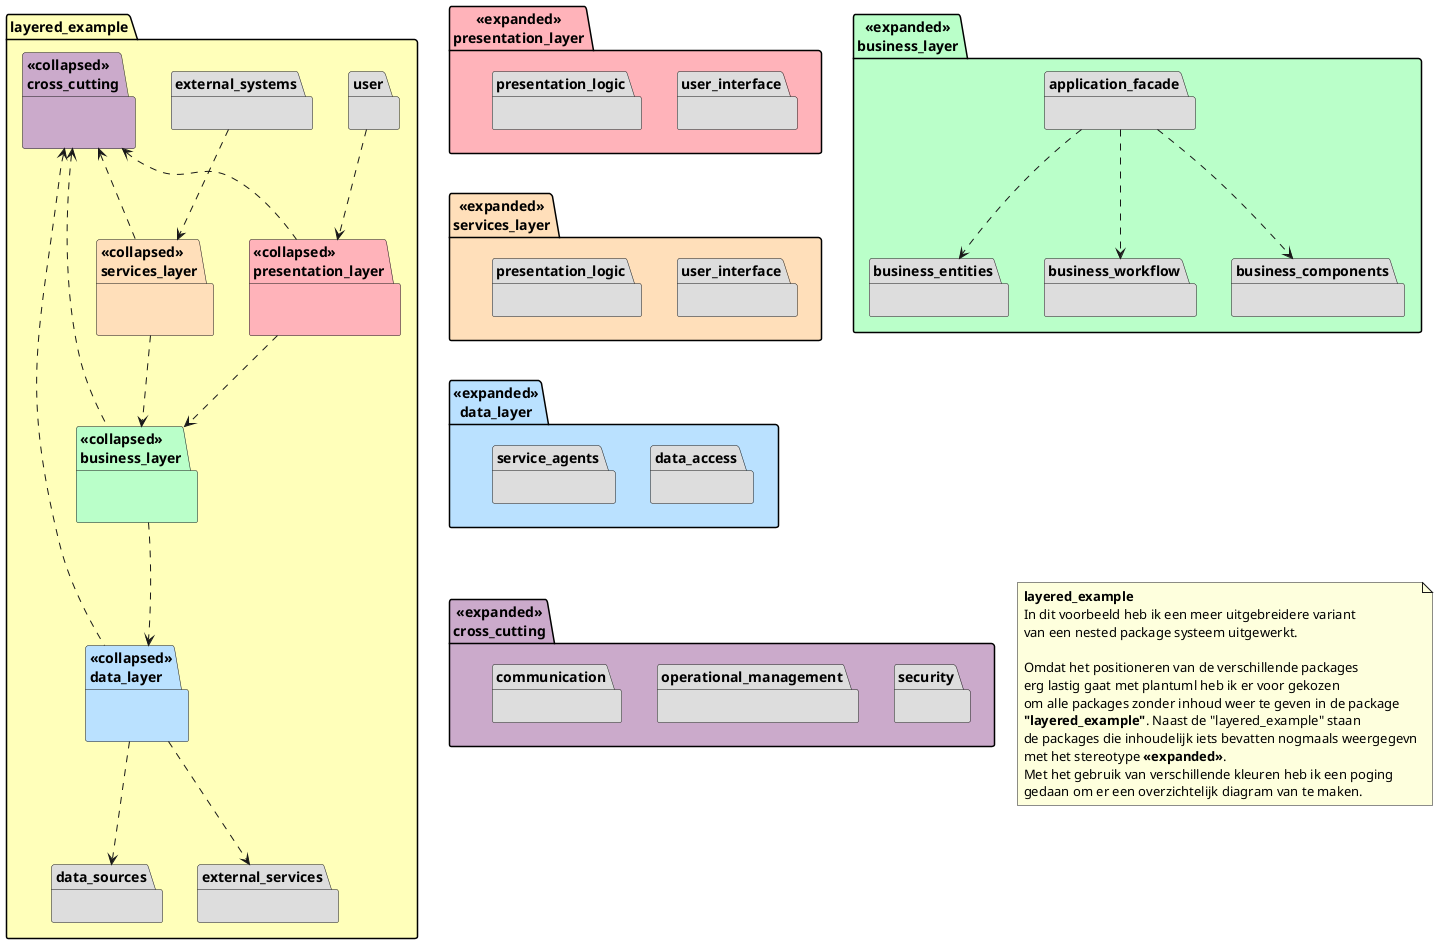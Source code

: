 @startuml
'https://plantuml.com/class-diagram

package layered_example as pkg0 #FFFFBA{
    package "user" as pkg1 #DDDDDD {}
    package "<<collapsed>>\npresentation_layer" as pkg2 #FFB3BA{}
    package "<<collapsed>>\nservices_layer" as pkg3 #FFDFBA{}
    package "external_systems" as pkg4 #DDDDDD {}

    package "<<collapsed>>\nbusiness_layer" as pkg5 #BAFFC9{}
    package "<<collapsed>>\ndata_layer" as pkg6 #BAE1FF{}
    package "<<collapsed>>\ncross_cutting" as pkg7 #CBAACB{}
    package "data_sources" as pkg8 #DDDDDD {}
    package "external_services" as pkg9 #DDDDDD {}

    pkg3 .[hidden]left.> pkg2

    pkg1 ..> pkg2
    pkg4 ..> pkg3

    pkg3 .down.> pkg5
    pkg2 .down.> pkg5

    pkg5 -[hidden]down-> pkg6

    pkg5 .down.> pkg6
    pkg6 ..> pkg8
    pkg6 ..> pkg9

    pkg7 <.. pkg2
    pkg7 <.. pkg3
    pkg7 <.. pkg5
    pkg7 <.. pkg6
}

package "<<expanded>>\npresentation_layer" as p1 #FFB3BA{
    package "user_interface" as p1.1 #DDDDDD {}
    package "presentation_logic" as p1.2 #DDDDDD {}
}

package "<<expanded>>\nservices_layer" as p2 #FFDFBA {
    package "user_interface" as p2.1 #DDDDDD {}
    package "presentation_logic" as p2.2 #DDDDDD {}
}

package "<<expanded>>\nbusiness_layer" as p3 #BAFFC9 {
    package "application_facade" as p3.1 #DDDDDD {}
    package "business_workflow" as p3.2 #DDDDDD {}
    package "business_components" as p3.3 #DDDDDD {}
    package "business_entities" as p3.4 #DDDDDD {}

    p3.1 ..> p3.2
    p3.1 ..> p3.3
    p3.1 ..> p3.4
}

package "<<expanded>>\ndata_layer" as p4 #BAE1FF{
    package "data_access" as p4.1 #DDDDDD {}
    package "service_agents" as p4.2 #DDDDDD {}
}

package "<<expanded>>\ncross_cutting" as p5 #CBAACB {
    package "security" as p5.1 #DDDDDD {}
    package "operational_management" as p5.2 #DDDDDD {}
    package "communication" as p5.3 #DDDDDD {}
}

p1 -[hidden]-> p2
p2 -[hidden]-> p4
p4 -[hidden]-> p5

note as n1
    **layered_example**
    In dit voorbeeld heb ik een meer uitgebreidere variant
    van een nested package systeem uitgewerkt.

    Omdat het positioneren van de verschillende packages
    erg lastig gaat met plantuml heb ik er voor gekozen
    om alle packages zonder inhoud weer te geven in de package
    **"layered_example"**. Naast de "layered_example" staan
    de packages die inhoudelijk iets bevatten nogmaals weergegevn
    met het stereotype **<<expanded>>**.
    Met het gebruik van verschillende kleuren heb ik een poging
    gedaan om er een overzichtelijk diagram van te maken.
end note

n1 -[hidden]left-> p5



@enduml